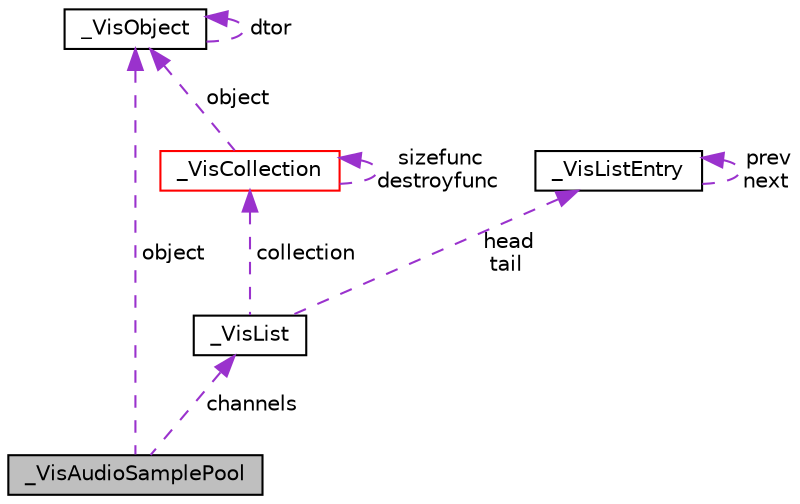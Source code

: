digraph G
{
  edge [fontname="Helvetica",fontsize="10",labelfontname="Helvetica",labelfontsize="10"];
  node [fontname="Helvetica",fontsize="10",shape=record];
  Node1 [label="_VisAudioSamplePool",height=0.2,width=0.4,color="black", fillcolor="grey75", style="filled" fontcolor="black"];
  Node2 -> Node1 [dir="back",color="darkorchid3",fontsize="10",style="dashed",label=" channels" ,fontname="Helvetica"];
  Node2 [label="_VisList",height=0.2,width=0.4,color="black", fillcolor="white", style="filled",URL="$struct__VisList.html",tooltip="The VisList data structure represents a linked list."];
  Node3 -> Node2 [dir="back",color="darkorchid3",fontsize="10",style="dashed",label=" collection" ,fontname="Helvetica"];
  Node3 [label="_VisCollection",height=0.2,width=0.4,color="red", fillcolor="white", style="filled",URL="$struct__VisCollection.html"];
  Node3 -> Node3 [dir="back",color="darkorchid3",fontsize="10",style="dashed",label=" sizefunc\ndestroyfunc" ,fontname="Helvetica"];
  Node4 -> Node3 [dir="back",color="darkorchid3",fontsize="10",style="dashed",label=" object" ,fontname="Helvetica"];
  Node4 [label="_VisObject",height=0.2,width=0.4,color="black", fillcolor="white", style="filled",URL="$struct__VisObject.html",tooltip="The VisObject structure contains all the VisObject housekeeping data like refcounting and a pointer t..."];
  Node4 -> Node4 [dir="back",color="darkorchid3",fontsize="10",style="dashed",label=" dtor" ,fontname="Helvetica"];
  Node5 -> Node2 [dir="back",color="darkorchid3",fontsize="10",style="dashed",label=" head\ntail" ,fontname="Helvetica"];
  Node5 [label="_VisListEntry",height=0.2,width=0.4,color="black", fillcolor="white", style="filled",URL="$struct__VisListEntry.html",tooltip="The VisListEntry data structure is an entry within the linked list."];
  Node5 -> Node5 [dir="back",color="darkorchid3",fontsize="10",style="dashed",label=" prev\nnext" ,fontname="Helvetica"];
  Node4 -> Node1 [dir="back",color="darkorchid3",fontsize="10",style="dashed",label=" object" ,fontname="Helvetica"];
}

